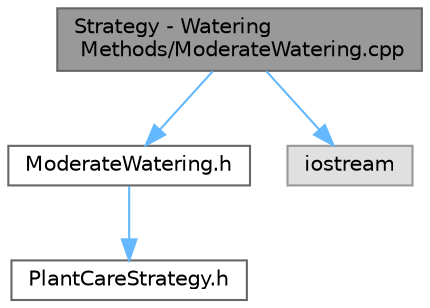 digraph "Strategy - Watering Methods/ModerateWatering.cpp"
{
 // INTERACTIVE_SVG=YES
 // LATEX_PDF_SIZE
  bgcolor="transparent";
  edge [fontname=Helvetica,fontsize=10,labelfontname=Helvetica,labelfontsize=10];
  node [fontname=Helvetica,fontsize=10,shape=box,height=0.2,width=0.4];
  Node1 [id="Node000001",label="Strategy - Watering\l Methods/ModerateWatering.cpp",height=0.2,width=0.4,color="gray40", fillcolor="grey60", style="filled", fontcolor="black",tooltip="Implementation of the ModerateWatering class."];
  Node1 -> Node2 [id="edge1_Node000001_Node000002",color="steelblue1",style="solid",tooltip=" "];
  Node2 [id="Node000002",label="ModerateWatering.h",height=0.2,width=0.4,color="grey40", fillcolor="white", style="filled",URL="$_moderate_watering_8h.html",tooltip="Header file for the ModerateWatering class."];
  Node2 -> Node3 [id="edge2_Node000002_Node000003",color="steelblue1",style="solid",tooltip=" "];
  Node3 [id="Node000003",label="PlantCareStrategy.h",height=0.2,width=0.4,color="grey40", fillcolor="white", style="filled",URL="$_plant_care_strategy_8h.html",tooltip="Header file for the PlantCareStrategy abstract base class."];
  Node1 -> Node4 [id="edge3_Node000001_Node000004",color="steelblue1",style="solid",tooltip=" "];
  Node4 [id="Node000004",label="iostream",height=0.2,width=0.4,color="grey60", fillcolor="#E0E0E0", style="filled",tooltip=" "];
}
